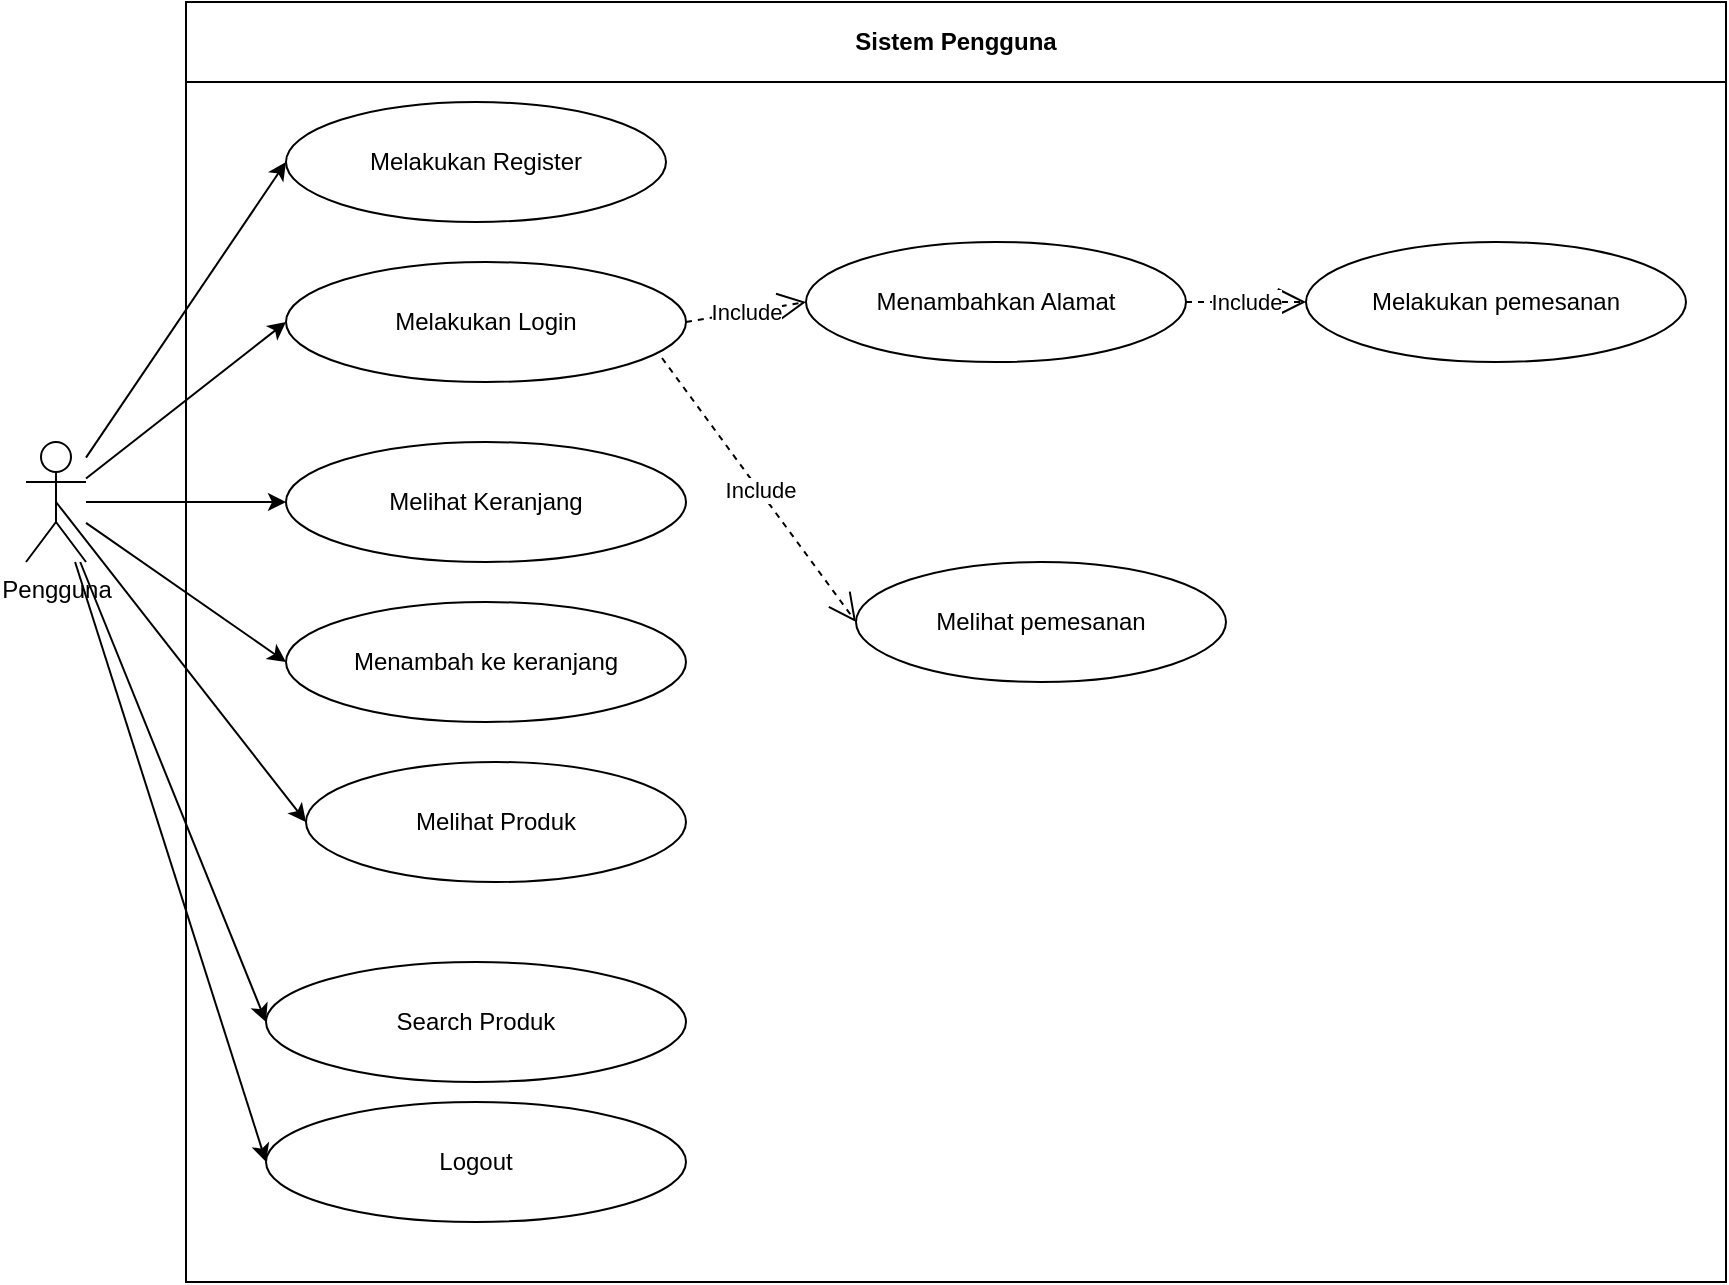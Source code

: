 <mxfile version="27.2.0">
  <diagram id="DralZNxZzUyEeLs8SeMf" name="Page-1">
    <mxGraphModel dx="1426" dy="789" grid="1" gridSize="10" guides="1" tooltips="1" connect="1" arrows="1" fold="1" page="1" pageScale="1" pageWidth="827" pageHeight="1169" math="0" shadow="0">
      <root>
        <mxCell id="0" />
        <mxCell id="1" parent="0" />
        <mxCell id="iI_ybcdqutoigyHW8_SD-1" value="Pengguna" style="shape=umlActor;verticalLabelPosition=bottom;verticalAlign=top;html=1;outlineConnect=0;" parent="1" vertex="1">
          <mxGeometry x="130" y="250" width="30" height="60" as="geometry" />
        </mxCell>
        <mxCell id="jyD6sHPYv1fHT7xNC_Ti-2" value="Sistem Pengguna" style="swimlane;whiteSpace=wrap;html=1;startSize=40;" vertex="1" parent="1">
          <mxGeometry x="210" y="30" width="770" height="640" as="geometry" />
        </mxCell>
        <mxCell id="iI_ybcdqutoigyHW8_SD-8" value="Melakukan Register" style="ellipse;whiteSpace=wrap;html=1;" parent="jyD6sHPYv1fHT7xNC_Ti-2" vertex="1">
          <mxGeometry x="50" y="50" width="190" height="60" as="geometry" />
        </mxCell>
        <mxCell id="iI_ybcdqutoigyHW8_SD-9" value="Melakukan Login" style="ellipse;whiteSpace=wrap;html=1;" parent="jyD6sHPYv1fHT7xNC_Ti-2" vertex="1">
          <mxGeometry x="50" y="130" width="200" height="60" as="geometry" />
        </mxCell>
        <mxCell id="iI_ybcdqutoigyHW8_SD-10" value="Melihat Produk" style="ellipse;whiteSpace=wrap;html=1;" parent="jyD6sHPYv1fHT7xNC_Ti-2" vertex="1">
          <mxGeometry x="60" y="380" width="190" height="60" as="geometry" />
        </mxCell>
        <mxCell id="iI_ybcdqutoigyHW8_SD-16" value="Search Produk" style="ellipse;whiteSpace=wrap;html=1;" parent="jyD6sHPYv1fHT7xNC_Ti-2" vertex="1">
          <mxGeometry x="40" y="480" width="210" height="60" as="geometry" />
        </mxCell>
        <mxCell id="iI_ybcdqutoigyHW8_SD-11" value="Melihat Keranjang" style="ellipse;whiteSpace=wrap;html=1;" parent="jyD6sHPYv1fHT7xNC_Ti-2" vertex="1">
          <mxGeometry x="50" y="220" width="200" height="60" as="geometry" />
        </mxCell>
        <mxCell id="iI_ybcdqutoigyHW8_SD-12" value="Menambah ke keranjang" style="ellipse;whiteSpace=wrap;html=1;" parent="jyD6sHPYv1fHT7xNC_Ti-2" vertex="1">
          <mxGeometry x="50" y="300" width="200" height="60" as="geometry" />
        </mxCell>
        <mxCell id="jyD6sHPYv1fHT7xNC_Ti-1" value="Menambahkan Alamat" style="ellipse;whiteSpace=wrap;html=1;" vertex="1" parent="jyD6sHPYv1fHT7xNC_Ti-2">
          <mxGeometry x="310" y="120" width="190" height="60" as="geometry" />
        </mxCell>
        <mxCell id="iI_ybcdqutoigyHW8_SD-13" value="Melakukan pemesanan" style="ellipse;whiteSpace=wrap;html=1;" parent="jyD6sHPYv1fHT7xNC_Ti-2" vertex="1">
          <mxGeometry x="560" y="120" width="190" height="60" as="geometry" />
        </mxCell>
        <mxCell id="iI_ybcdqutoigyHW8_SD-15" value="Logout" style="ellipse;whiteSpace=wrap;html=1;" parent="jyD6sHPYv1fHT7xNC_Ti-2" vertex="1">
          <mxGeometry x="40" y="550" width="210" height="60" as="geometry" />
        </mxCell>
        <mxCell id="iI_ybcdqutoigyHW8_SD-14" value="Melihat pemesanan" style="ellipse;whiteSpace=wrap;html=1;" parent="jyD6sHPYv1fHT7xNC_Ti-2" vertex="1">
          <mxGeometry x="335" y="280" width="185" height="60" as="geometry" />
        </mxCell>
        <mxCell id="jyD6sHPYv1fHT7xNC_Ti-12" value="Include" style="endArrow=open;endSize=12;dashed=1;html=1;rounded=0;exitX=1;exitY=0.5;exitDx=0;exitDy=0;entryX=0;entryY=0.5;entryDx=0;entryDy=0;" edge="1" parent="jyD6sHPYv1fHT7xNC_Ti-2" source="iI_ybcdqutoigyHW8_SD-9" target="jyD6sHPYv1fHT7xNC_Ti-1">
          <mxGeometry width="160" relative="1" as="geometry">
            <mxPoint x="120" y="380" as="sourcePoint" />
            <mxPoint x="280" y="380" as="targetPoint" />
          </mxGeometry>
        </mxCell>
        <mxCell id="jyD6sHPYv1fHT7xNC_Ti-13" value="Include" style="endArrow=open;endSize=12;dashed=1;html=1;rounded=0;exitX=0.94;exitY=0.8;exitDx=0;exitDy=0;entryX=0;entryY=0.5;entryDx=0;entryDy=0;exitPerimeter=0;" edge="1" parent="jyD6sHPYv1fHT7xNC_Ti-2" source="iI_ybcdqutoigyHW8_SD-9" target="iI_ybcdqutoigyHW8_SD-14">
          <mxGeometry width="160" relative="1" as="geometry">
            <mxPoint x="280" y="220" as="sourcePoint" />
            <mxPoint x="340" y="210" as="targetPoint" />
          </mxGeometry>
        </mxCell>
        <mxCell id="jyD6sHPYv1fHT7xNC_Ti-14" value="Include" style="endArrow=open;endSize=12;dashed=1;html=1;rounded=0;exitX=1;exitY=0.5;exitDx=0;exitDy=0;entryX=0;entryY=0.5;entryDx=0;entryDy=0;" edge="1" parent="jyD6sHPYv1fHT7xNC_Ti-2" source="jyD6sHPYv1fHT7xNC_Ti-1" target="iI_ybcdqutoigyHW8_SD-13">
          <mxGeometry width="160" relative="1" as="geometry">
            <mxPoint x="300" y="270" as="sourcePoint" />
            <mxPoint x="397" y="402" as="targetPoint" />
          </mxGeometry>
        </mxCell>
        <mxCell id="jyD6sHPYv1fHT7xNC_Ti-5" value="" style="endArrow=classic;html=1;rounded=0;entryX=0;entryY=0.5;entryDx=0;entryDy=0;" edge="1" parent="1" source="iI_ybcdqutoigyHW8_SD-1" target="iI_ybcdqutoigyHW8_SD-8">
          <mxGeometry width="50" height="50" relative="1" as="geometry">
            <mxPoint x="390" y="430" as="sourcePoint" />
            <mxPoint x="440" y="380" as="targetPoint" />
          </mxGeometry>
        </mxCell>
        <mxCell id="jyD6sHPYv1fHT7xNC_Ti-6" value="" style="endArrow=classic;html=1;rounded=0;entryX=0;entryY=0.5;entryDx=0;entryDy=0;" edge="1" parent="1" source="iI_ybcdqutoigyHW8_SD-1" target="iI_ybcdqutoigyHW8_SD-9">
          <mxGeometry width="50" height="50" relative="1" as="geometry">
            <mxPoint x="200" y="377" as="sourcePoint" />
            <mxPoint x="300" y="220" as="targetPoint" />
          </mxGeometry>
        </mxCell>
        <mxCell id="jyD6sHPYv1fHT7xNC_Ti-7" value="" style="endArrow=classic;html=1;rounded=0;entryX=0;entryY=0.5;entryDx=0;entryDy=0;" edge="1" parent="1" source="iI_ybcdqutoigyHW8_SD-1" target="iI_ybcdqutoigyHW8_SD-11">
          <mxGeometry width="50" height="50" relative="1" as="geometry">
            <mxPoint x="190" y="317" as="sourcePoint" />
            <mxPoint x="290" y="230" as="targetPoint" />
          </mxGeometry>
        </mxCell>
        <mxCell id="jyD6sHPYv1fHT7xNC_Ti-8" value="" style="endArrow=classic;html=1;rounded=0;entryX=0;entryY=0.5;entryDx=0;entryDy=0;" edge="1" parent="1" source="iI_ybcdqutoigyHW8_SD-1" target="iI_ybcdqutoigyHW8_SD-12">
          <mxGeometry width="50" height="50" relative="1" as="geometry">
            <mxPoint x="190" y="310" as="sourcePoint" />
            <mxPoint x="290" y="301" as="targetPoint" />
          </mxGeometry>
        </mxCell>
        <mxCell id="jyD6sHPYv1fHT7xNC_Ti-9" value="" style="endArrow=classic;html=1;rounded=0;exitX=0.5;exitY=0.5;exitDx=0;exitDy=0;exitPerimeter=0;entryX=0;entryY=0.5;entryDx=0;entryDy=0;" edge="1" parent="1" source="iI_ybcdqutoigyHW8_SD-1" target="iI_ybcdqutoigyHW8_SD-10">
          <mxGeometry width="50" height="50" relative="1" as="geometry">
            <mxPoint x="390" y="430" as="sourcePoint" />
            <mxPoint x="440" y="380" as="targetPoint" />
          </mxGeometry>
        </mxCell>
        <mxCell id="jyD6sHPYv1fHT7xNC_Ti-10" value="" style="endArrow=classic;html=1;rounded=0;entryX=0;entryY=0.5;entryDx=0;entryDy=0;" edge="1" parent="1" source="iI_ybcdqutoigyHW8_SD-1" target="iI_ybcdqutoigyHW8_SD-16">
          <mxGeometry width="50" height="50" relative="1" as="geometry">
            <mxPoint x="210" y="340" as="sourcePoint" />
            <mxPoint x="335" y="500" as="targetPoint" />
          </mxGeometry>
        </mxCell>
        <mxCell id="jyD6sHPYv1fHT7xNC_Ti-11" value="" style="endArrow=classic;html=1;rounded=0;entryX=0;entryY=0.5;entryDx=0;entryDy=0;" edge="1" parent="1" source="iI_ybcdqutoigyHW8_SD-1" target="iI_ybcdqutoigyHW8_SD-15">
          <mxGeometry width="50" height="50" relative="1" as="geometry">
            <mxPoint x="180" y="430" as="sourcePoint" />
            <mxPoint x="273" y="660" as="targetPoint" />
          </mxGeometry>
        </mxCell>
      </root>
    </mxGraphModel>
  </diagram>
</mxfile>

